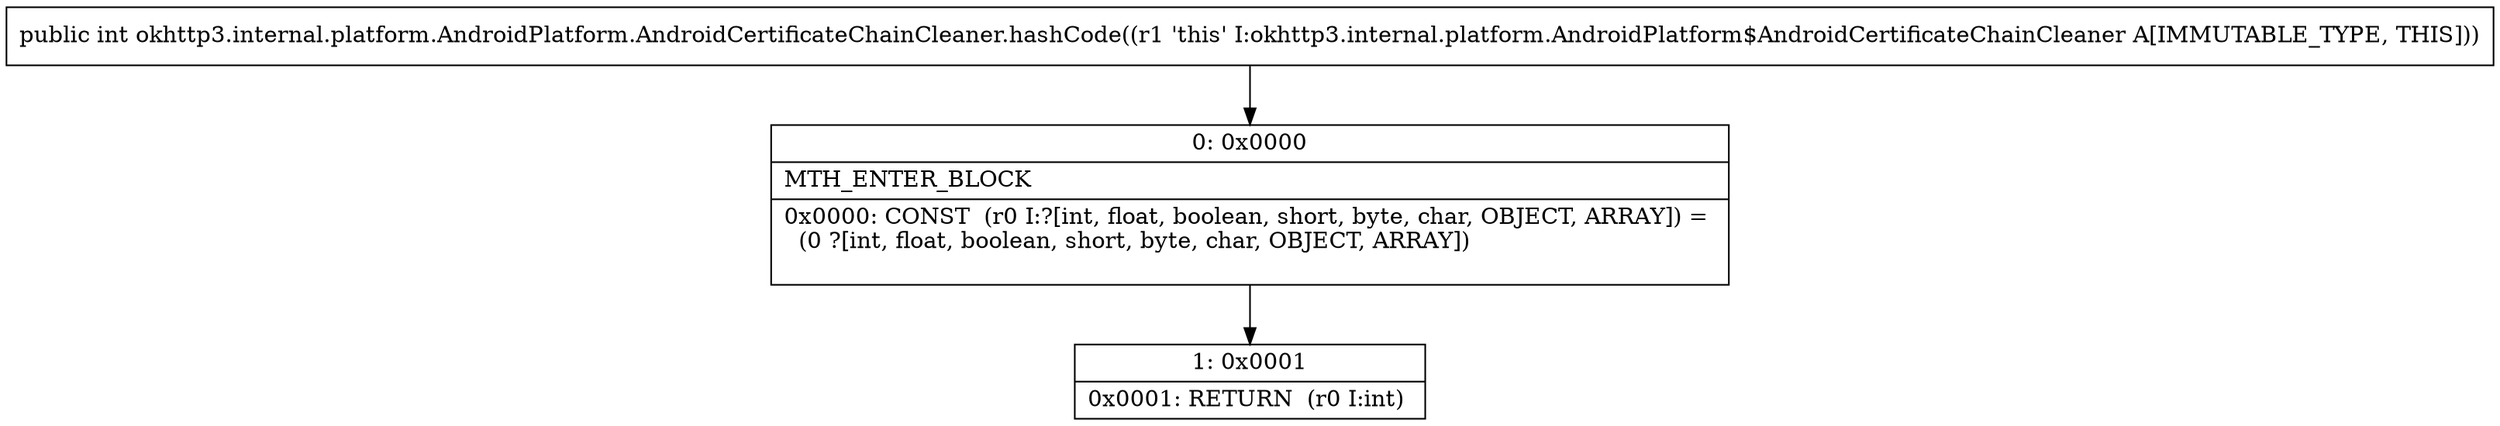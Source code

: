 digraph "CFG forokhttp3.internal.platform.AndroidPlatform.AndroidCertificateChainCleaner.hashCode()I" {
Node_0 [shape=record,label="{0\:\ 0x0000|MTH_ENTER_BLOCK\l|0x0000: CONST  (r0 I:?[int, float, boolean, short, byte, char, OBJECT, ARRAY]) = \l  (0 ?[int, float, boolean, short, byte, char, OBJECT, ARRAY])\l \l}"];
Node_1 [shape=record,label="{1\:\ 0x0001|0x0001: RETURN  (r0 I:int) \l}"];
MethodNode[shape=record,label="{public int okhttp3.internal.platform.AndroidPlatform.AndroidCertificateChainCleaner.hashCode((r1 'this' I:okhttp3.internal.platform.AndroidPlatform$AndroidCertificateChainCleaner A[IMMUTABLE_TYPE, THIS])) }"];
MethodNode -> Node_0;
Node_0 -> Node_1;
}

